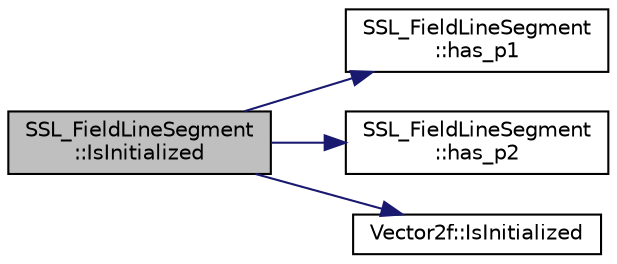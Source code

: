 digraph "SSL_FieldLineSegment::IsInitialized"
{
 // INTERACTIVE_SVG=YES
  edge [fontname="Helvetica",fontsize="10",labelfontname="Helvetica",labelfontsize="10"];
  node [fontname="Helvetica",fontsize="10",shape=record];
  rankdir="LR";
  Node1 [label="SSL_FieldLineSegment\l::IsInitialized",height=0.2,width=0.4,color="black", fillcolor="grey75", style="filled", fontcolor="black"];
  Node1 -> Node2 [color="midnightblue",fontsize="10",style="solid",fontname="Helvetica"];
  Node2 [label="SSL_FieldLineSegment\l::has_p1",height=0.2,width=0.4,color="black", fillcolor="white", style="filled",URL="$d2/dad/class_s_s_l___field_line_segment.html#a38f504dadf3e9f416cf07d1988a6b9f0"];
  Node1 -> Node3 [color="midnightblue",fontsize="10",style="solid",fontname="Helvetica"];
  Node3 [label="SSL_FieldLineSegment\l::has_p2",height=0.2,width=0.4,color="black", fillcolor="white", style="filled",URL="$d2/dad/class_s_s_l___field_line_segment.html#a2555df7b9e0140270ccd44869fa088fc"];
  Node1 -> Node4 [color="midnightblue",fontsize="10",style="solid",fontname="Helvetica"];
  Node4 [label="Vector2f::IsInitialized",height=0.2,width=0.4,color="black", fillcolor="white", style="filled",URL="$da/dc2/class_vector2f.html#a01b4d4820f667a947d7dd9f940edc994"];
}
